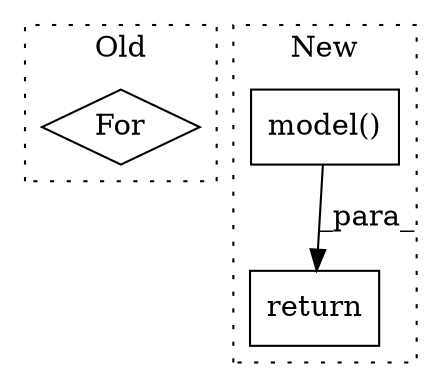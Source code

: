 digraph G {
subgraph cluster0 {
1 [label="For" a="107" s="4489,4517" l="4,14" shape="diamond"];
label = "Old";
style="dotted";
}
subgraph cluster1 {
2 [label="model()" a="75" s="4572,4584" l="11,1" shape="box"];
3 [label="return" a="93" s="4565" l="7" shape="box"];
label = "New";
style="dotted";
}
2 -> 3 [label="_para_"];
}
